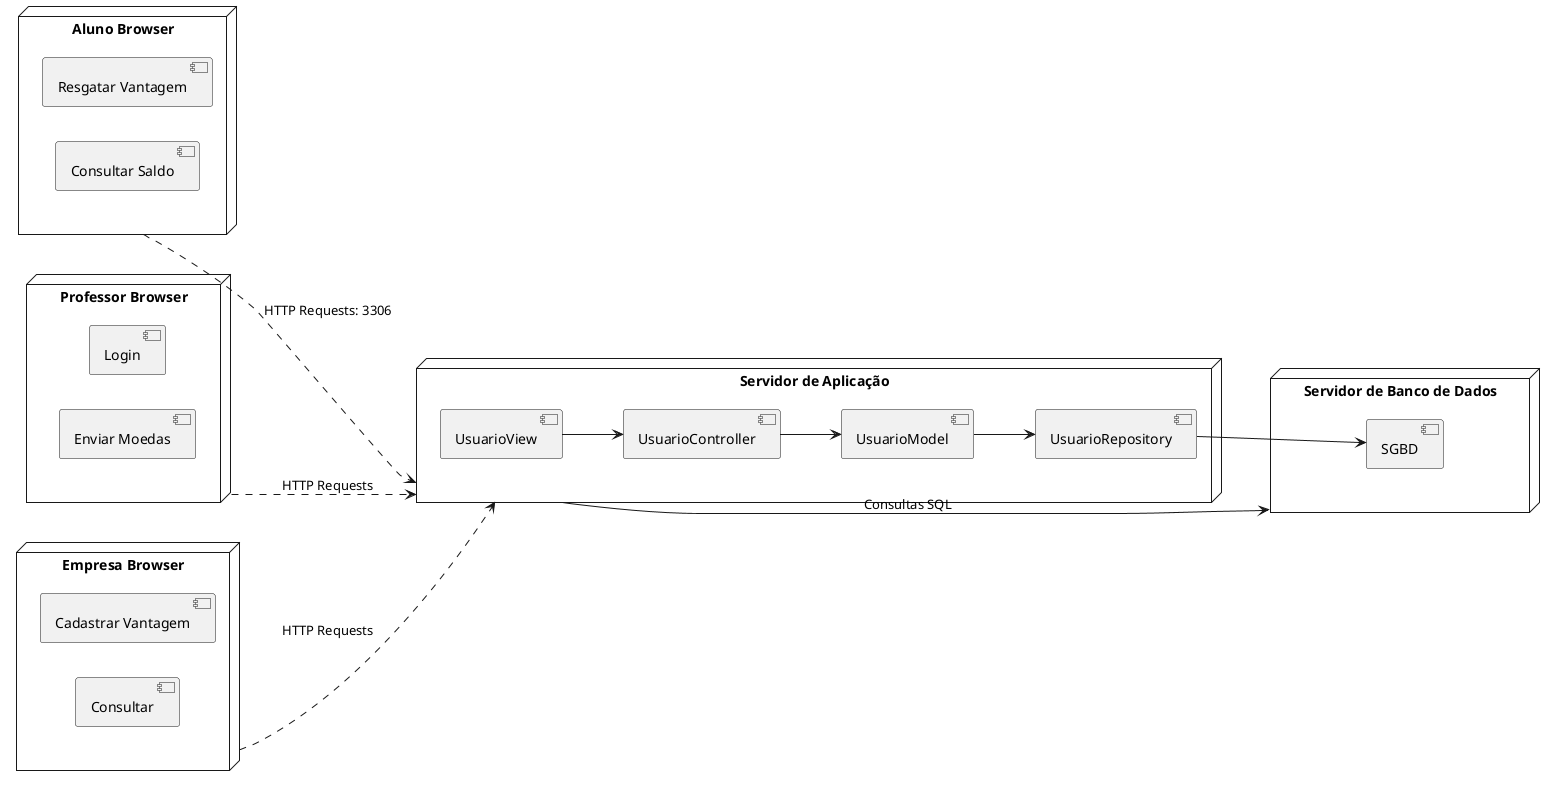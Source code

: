 @startuml
left to right direction

node "Aluno Browser" {
    [Resgatar Vantagem]
    [Consultar Saldo]
}
node "Professor Browser" {
    [Login]
    [Consultar Saldo]
    [Enviar Moedas]
}
node "Empresa Browser" {
    [Login]
    [Cadastrar Vantagem]
    [Consultar]
}

node "Servidor de Aplicação" {
    [UsuarioView] --> [UsuarioController]
    [UsuarioController] --> [UsuarioModel]
    [UsuarioModel] --> [UsuarioRepository]
}

node "Servidor de Banco de Dados" {
    [SGBD]
}

[Aluno Browser] ..> [Servidor de Aplicação] : HTTP Requests: 3306
[Professor Browser] ..> [Servidor de Aplicação] : HTTP Requests 
[Empresa Browser] ..> [Servidor de Aplicação] : HTTP Requests
[Servidor de Aplicação]--> [Servidor de Banco de Dados] : Consultas SQL
[UsuarioRepository] --> [SGBD]

@enduml
